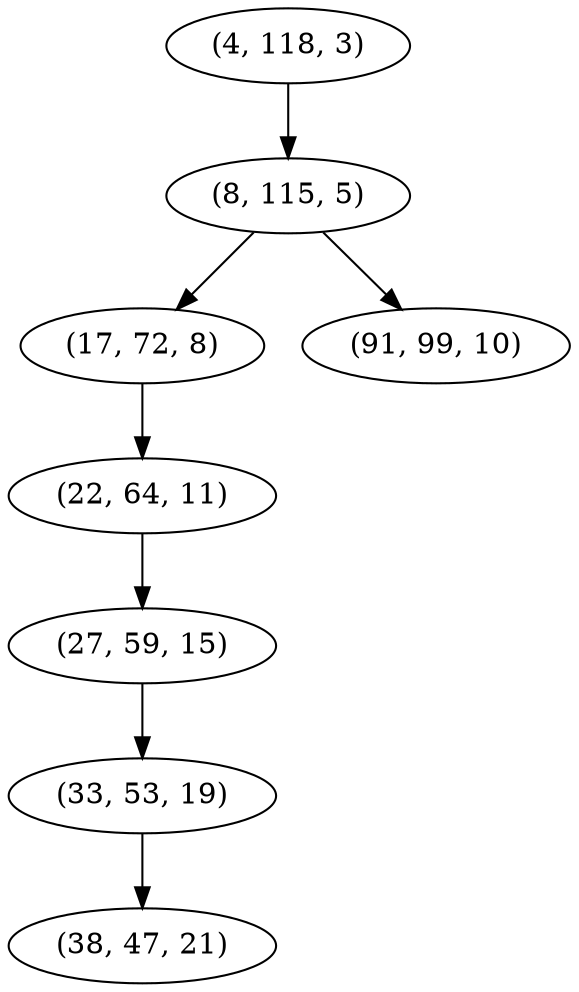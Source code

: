 digraph tree {
    "(4, 118, 3)";
    "(8, 115, 5)";
    "(17, 72, 8)";
    "(22, 64, 11)";
    "(27, 59, 15)";
    "(33, 53, 19)";
    "(38, 47, 21)";
    "(91, 99, 10)";
    "(4, 118, 3)" -> "(8, 115, 5)";
    "(8, 115, 5)" -> "(17, 72, 8)";
    "(8, 115, 5)" -> "(91, 99, 10)";
    "(17, 72, 8)" -> "(22, 64, 11)";
    "(22, 64, 11)" -> "(27, 59, 15)";
    "(27, 59, 15)" -> "(33, 53, 19)";
    "(33, 53, 19)" -> "(38, 47, 21)";
}
